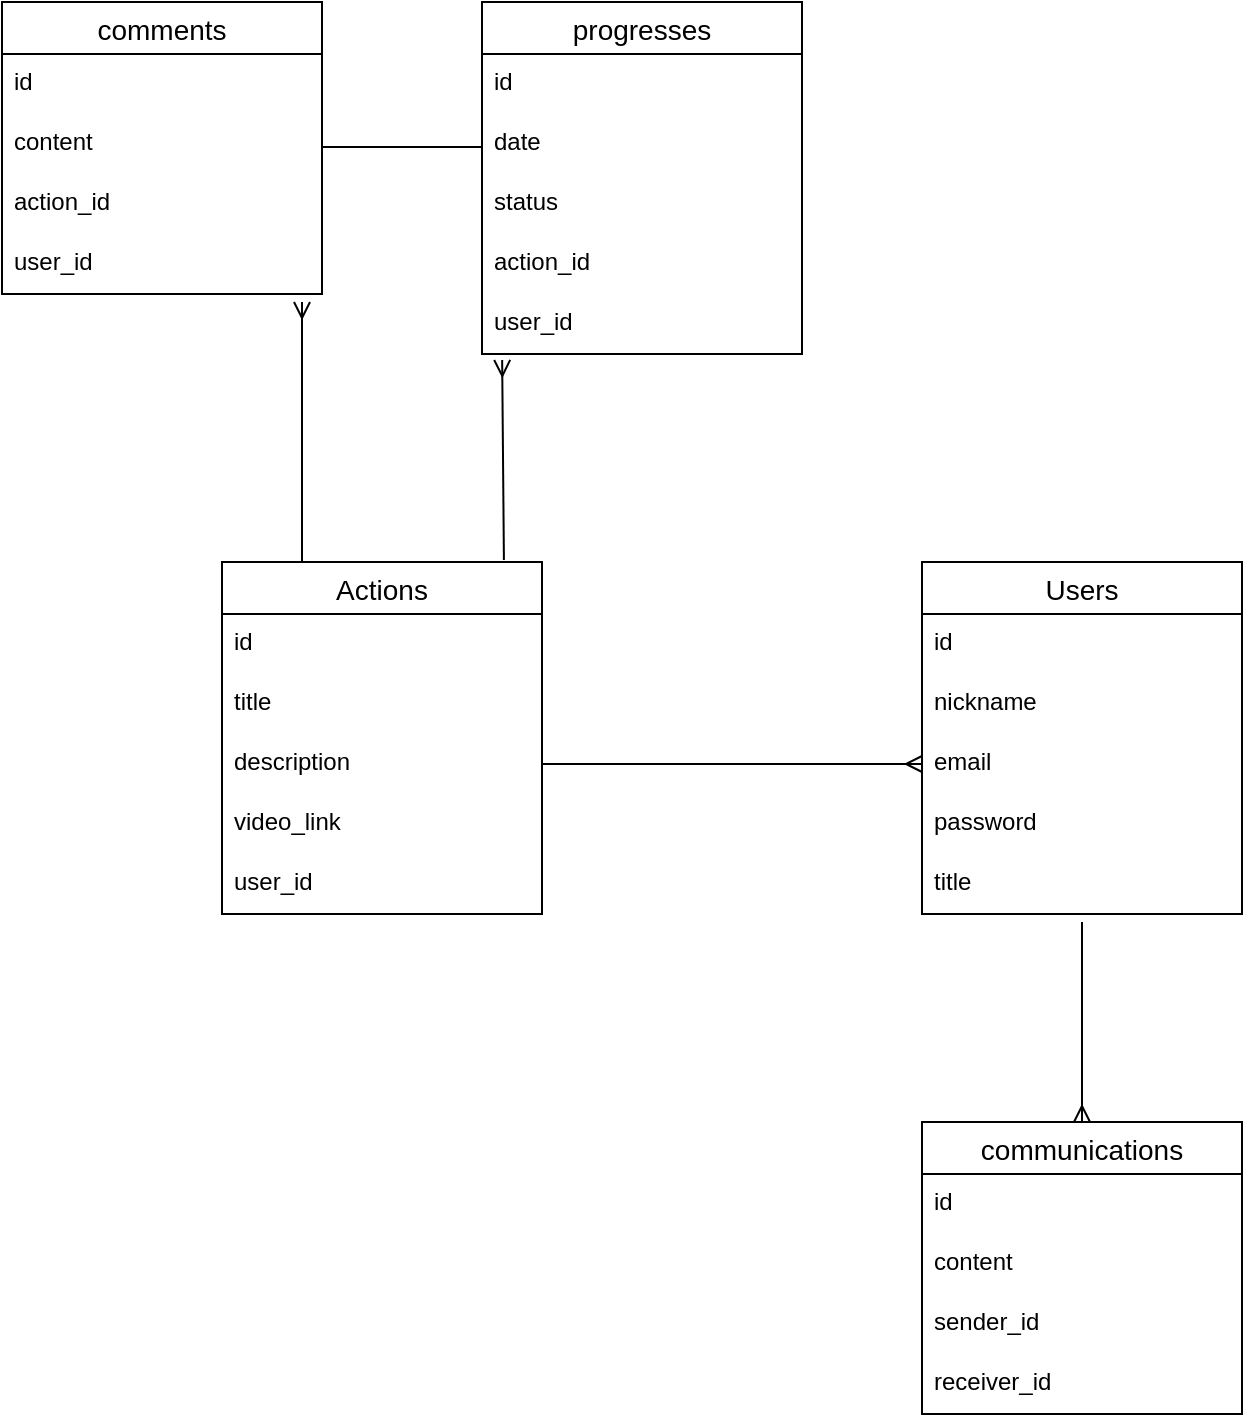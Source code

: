 <mxfile>
    <diagram id="G6LMLrTKaQKrzFg81EIN" name="ページ1">
        <mxGraphModel dx="1161" dy="862" grid="1" gridSize="10" guides="1" tooltips="1" connect="1" arrows="1" fold="1" page="1" pageScale="1" pageWidth="827" pageHeight="1169" math="0" shadow="0">
            <root>
                <mxCell id="0"/>
                <mxCell id="1" parent="0"/>
                <mxCell id="jieihYHEeUE-o7KoAqzf-14" value="Users" style="swimlane;fontStyle=0;childLayout=stackLayout;horizontal=1;startSize=26;horizontalStack=0;resizeParent=1;resizeParentMax=0;resizeLast=0;collapsible=1;marginBottom=0;align=center;fontSize=14;" vertex="1" parent="1">
                    <mxGeometry x="580" y="360" width="160" height="176" as="geometry"/>
                </mxCell>
                <mxCell id="jieihYHEeUE-o7KoAqzf-15" value="id" style="text;strokeColor=none;fillColor=none;spacingLeft=4;spacingRight=4;overflow=hidden;rotatable=0;points=[[0,0.5],[1,0.5]];portConstraint=eastwest;fontSize=12;" vertex="1" parent="jieihYHEeUE-o7KoAqzf-14">
                    <mxGeometry y="26" width="160" height="30" as="geometry"/>
                </mxCell>
                <mxCell id="jieihYHEeUE-o7KoAqzf-16" value="nickname" style="text;strokeColor=none;fillColor=none;spacingLeft=4;spacingRight=4;overflow=hidden;rotatable=0;points=[[0,0.5],[1,0.5]];portConstraint=eastwest;fontSize=12;" vertex="1" parent="jieihYHEeUE-o7KoAqzf-14">
                    <mxGeometry y="56" width="160" height="30" as="geometry"/>
                </mxCell>
                <mxCell id="jieihYHEeUE-o7KoAqzf-17" value="email" style="text;strokeColor=none;fillColor=none;spacingLeft=4;spacingRight=4;overflow=hidden;rotatable=0;points=[[0,0.5],[1,0.5]];portConstraint=eastwest;fontSize=12;" vertex="1" parent="jieihYHEeUE-o7KoAqzf-14">
                    <mxGeometry y="86" width="160" height="30" as="geometry"/>
                </mxCell>
                <mxCell id="jieihYHEeUE-o7KoAqzf-20" value="password" style="text;strokeColor=none;fillColor=none;spacingLeft=4;spacingRight=4;overflow=hidden;rotatable=0;points=[[0,0.5],[1,0.5]];portConstraint=eastwest;fontSize=12;" vertex="1" parent="jieihYHEeUE-o7KoAqzf-14">
                    <mxGeometry y="116" width="160" height="30" as="geometry"/>
                </mxCell>
                <mxCell id="jieihYHEeUE-o7KoAqzf-19" value="title" style="text;strokeColor=none;fillColor=none;spacingLeft=4;spacingRight=4;overflow=hidden;rotatable=0;points=[[0,0.5],[1,0.5]];portConstraint=eastwest;fontSize=12;" vertex="1" parent="jieihYHEeUE-o7KoAqzf-14">
                    <mxGeometry y="146" width="160" height="30" as="geometry"/>
                </mxCell>
                <mxCell id="jieihYHEeUE-o7KoAqzf-55" style="edgeStyle=none;html=1;exitX=0.25;exitY=0;exitDx=0;exitDy=0;endArrow=ERmany;endFill=0;" edge="1" parent="1" source="jieihYHEeUE-o7KoAqzf-21">
                    <mxGeometry relative="1" as="geometry">
                        <mxPoint x="270" y="230" as="targetPoint"/>
                    </mxGeometry>
                </mxCell>
                <mxCell id="jieihYHEeUE-o7KoAqzf-56" style="edgeStyle=none;html=1;entryX=0.063;entryY=1.1;entryDx=0;entryDy=0;entryPerimeter=0;endArrow=ERmany;endFill=0;exitX=0.881;exitY=-0.006;exitDx=0;exitDy=0;exitPerimeter=0;" edge="1" parent="1" source="jieihYHEeUE-o7KoAqzf-21" target="jieihYHEeUE-o7KoAqzf-33">
                    <mxGeometry relative="1" as="geometry">
                        <mxPoint x="370" y="350" as="sourcePoint"/>
                    </mxGeometry>
                </mxCell>
                <mxCell id="jieihYHEeUE-o7KoAqzf-21" value="Actions" style="swimlane;fontStyle=0;childLayout=stackLayout;horizontal=1;startSize=26;horizontalStack=0;resizeParent=1;resizeParentMax=0;resizeLast=0;collapsible=1;marginBottom=0;align=center;fontSize=14;" vertex="1" parent="1">
                    <mxGeometry x="230" y="360" width="160" height="176" as="geometry"/>
                </mxCell>
                <mxCell id="jieihYHEeUE-o7KoAqzf-25" value="id" style="text;strokeColor=none;fillColor=none;spacingLeft=4;spacingRight=4;overflow=hidden;rotatable=0;points=[[0,0.5],[1,0.5]];portConstraint=eastwest;fontSize=12;" vertex="1" parent="jieihYHEeUE-o7KoAqzf-21">
                    <mxGeometry y="26" width="160" height="30" as="geometry"/>
                </mxCell>
                <mxCell id="jieihYHEeUE-o7KoAqzf-26" value="title" style="text;strokeColor=none;fillColor=none;spacingLeft=4;spacingRight=4;overflow=hidden;rotatable=0;points=[[0,0.5],[1,0.5]];portConstraint=eastwest;fontSize=12;" vertex="1" parent="jieihYHEeUE-o7KoAqzf-21">
                    <mxGeometry y="56" width="160" height="30" as="geometry"/>
                </mxCell>
                <mxCell id="jieihYHEeUE-o7KoAqzf-23" value="description" style="text;strokeColor=none;fillColor=none;spacingLeft=4;spacingRight=4;overflow=hidden;rotatable=0;points=[[0,0.5],[1,0.5]];portConstraint=eastwest;fontSize=12;" vertex="1" parent="jieihYHEeUE-o7KoAqzf-21">
                    <mxGeometry y="86" width="160" height="30" as="geometry"/>
                </mxCell>
                <mxCell id="jieihYHEeUE-o7KoAqzf-27" value="video_link" style="text;strokeColor=none;fillColor=none;spacingLeft=4;spacingRight=4;overflow=hidden;rotatable=0;points=[[0,0.5],[1,0.5]];portConstraint=eastwest;fontSize=12;" vertex="1" parent="jieihYHEeUE-o7KoAqzf-21">
                    <mxGeometry y="116" width="160" height="30" as="geometry"/>
                </mxCell>
                <mxCell id="jieihYHEeUE-o7KoAqzf-24" value="user_id" style="text;strokeColor=none;fillColor=none;spacingLeft=4;spacingRight=4;overflow=hidden;rotatable=0;points=[[0,0.5],[1,0.5]];portConstraint=eastwest;fontSize=12;" vertex="1" parent="jieihYHEeUE-o7KoAqzf-21">
                    <mxGeometry y="146" width="160" height="30" as="geometry"/>
                </mxCell>
                <mxCell id="jieihYHEeUE-o7KoAqzf-28" value="progresses" style="swimlane;fontStyle=0;childLayout=stackLayout;horizontal=1;startSize=26;horizontalStack=0;resizeParent=1;resizeParentMax=0;resizeLast=0;collapsible=1;marginBottom=0;align=center;fontSize=14;" vertex="1" parent="1">
                    <mxGeometry x="360" y="80" width="160" height="176" as="geometry"/>
                </mxCell>
                <mxCell id="jieihYHEeUE-o7KoAqzf-29" value="id" style="text;strokeColor=none;fillColor=none;spacingLeft=4;spacingRight=4;overflow=hidden;rotatable=0;points=[[0,0.5],[1,0.5]];portConstraint=eastwest;fontSize=12;" vertex="1" parent="jieihYHEeUE-o7KoAqzf-28">
                    <mxGeometry y="26" width="160" height="30" as="geometry"/>
                </mxCell>
                <mxCell id="jieihYHEeUE-o7KoAqzf-30" value="date" style="text;strokeColor=none;fillColor=none;spacingLeft=4;spacingRight=4;overflow=hidden;rotatable=0;points=[[0,0.5],[1,0.5]];portConstraint=eastwest;fontSize=12;" vertex="1" parent="jieihYHEeUE-o7KoAqzf-28">
                    <mxGeometry y="56" width="160" height="30" as="geometry"/>
                </mxCell>
                <mxCell id="jieihYHEeUE-o7KoAqzf-31" value="status" style="text;strokeColor=none;fillColor=none;spacingLeft=4;spacingRight=4;overflow=hidden;rotatable=0;points=[[0,0.5],[1,0.5]];portConstraint=eastwest;fontSize=12;" vertex="1" parent="jieihYHEeUE-o7KoAqzf-28">
                    <mxGeometry y="86" width="160" height="30" as="geometry"/>
                </mxCell>
                <mxCell id="jieihYHEeUE-o7KoAqzf-32" value="action_id" style="text;strokeColor=none;fillColor=none;spacingLeft=4;spacingRight=4;overflow=hidden;rotatable=0;points=[[0,0.5],[1,0.5]];portConstraint=eastwest;fontSize=12;" vertex="1" parent="jieihYHEeUE-o7KoAqzf-28">
                    <mxGeometry y="116" width="160" height="30" as="geometry"/>
                </mxCell>
                <mxCell id="jieihYHEeUE-o7KoAqzf-33" value="user_id" style="text;strokeColor=none;fillColor=none;spacingLeft=4;spacingRight=4;overflow=hidden;rotatable=0;points=[[0,0.5],[1,0.5]];portConstraint=eastwest;fontSize=12;" vertex="1" parent="jieihYHEeUE-o7KoAqzf-28">
                    <mxGeometry y="146" width="160" height="30" as="geometry"/>
                </mxCell>
                <mxCell id="jieihYHEeUE-o7KoAqzf-34" value="comments" style="swimlane;fontStyle=0;childLayout=stackLayout;horizontal=1;startSize=26;horizontalStack=0;resizeParent=1;resizeParentMax=0;resizeLast=0;collapsible=1;marginBottom=0;align=center;fontSize=14;" vertex="1" parent="1">
                    <mxGeometry x="120" y="80" width="160" height="146" as="geometry"/>
                </mxCell>
                <mxCell id="jieihYHEeUE-o7KoAqzf-35" value="id" style="text;strokeColor=none;fillColor=none;spacingLeft=4;spacingRight=4;overflow=hidden;rotatable=0;points=[[0,0.5],[1,0.5]];portConstraint=eastwest;fontSize=12;" vertex="1" parent="jieihYHEeUE-o7KoAqzf-34">
                    <mxGeometry y="26" width="160" height="30" as="geometry"/>
                </mxCell>
                <mxCell id="jieihYHEeUE-o7KoAqzf-36" value="content" style="text;strokeColor=none;fillColor=none;spacingLeft=4;spacingRight=4;overflow=hidden;rotatable=0;points=[[0,0.5],[1,0.5]];portConstraint=eastwest;fontSize=12;" vertex="1" parent="jieihYHEeUE-o7KoAqzf-34">
                    <mxGeometry y="56" width="160" height="30" as="geometry"/>
                </mxCell>
                <mxCell id="jieihYHEeUE-o7KoAqzf-38" value="action_id" style="text;strokeColor=none;fillColor=none;spacingLeft=4;spacingRight=4;overflow=hidden;rotatable=0;points=[[0,0.5],[1,0.5]];portConstraint=eastwest;fontSize=12;" vertex="1" parent="jieihYHEeUE-o7KoAqzf-34">
                    <mxGeometry y="86" width="160" height="30" as="geometry"/>
                </mxCell>
                <mxCell id="jieihYHEeUE-o7KoAqzf-39" value="user_id" style="text;strokeColor=none;fillColor=none;spacingLeft=4;spacingRight=4;overflow=hidden;rotatable=0;points=[[0,0.5],[1,0.5]];portConstraint=eastwest;fontSize=12;" vertex="1" parent="jieihYHEeUE-o7KoAqzf-34">
                    <mxGeometry y="116" width="160" height="30" as="geometry"/>
                </mxCell>
                <mxCell id="jieihYHEeUE-o7KoAqzf-40" value="communications" style="swimlane;fontStyle=0;childLayout=stackLayout;horizontal=1;startSize=26;horizontalStack=0;resizeParent=1;resizeParentMax=0;resizeLast=0;collapsible=1;marginBottom=0;align=center;fontSize=14;" vertex="1" parent="1">
                    <mxGeometry x="580" y="640" width="160" height="146" as="geometry"/>
                </mxCell>
                <mxCell id="jieihYHEeUE-o7KoAqzf-41" value="id" style="text;strokeColor=none;fillColor=none;spacingLeft=4;spacingRight=4;overflow=hidden;rotatable=0;points=[[0,0.5],[1,0.5]];portConstraint=eastwest;fontSize=12;" vertex="1" parent="jieihYHEeUE-o7KoAqzf-40">
                    <mxGeometry y="26" width="160" height="30" as="geometry"/>
                </mxCell>
                <mxCell id="jieihYHEeUE-o7KoAqzf-42" value="content" style="text;strokeColor=none;fillColor=none;spacingLeft=4;spacingRight=4;overflow=hidden;rotatable=0;points=[[0,0.5],[1,0.5]];portConstraint=eastwest;fontSize=12;" vertex="1" parent="jieihYHEeUE-o7KoAqzf-40">
                    <mxGeometry y="56" width="160" height="30" as="geometry"/>
                </mxCell>
                <mxCell id="jieihYHEeUE-o7KoAqzf-44" value="sender_id" style="text;strokeColor=none;fillColor=none;spacingLeft=4;spacingRight=4;overflow=hidden;rotatable=0;points=[[0,0.5],[1,0.5]];portConstraint=eastwest;fontSize=12;" vertex="1" parent="jieihYHEeUE-o7KoAqzf-40">
                    <mxGeometry y="86" width="160" height="30" as="geometry"/>
                </mxCell>
                <mxCell id="jieihYHEeUE-o7KoAqzf-45" value="receiver_id" style="text;strokeColor=none;fillColor=none;spacingLeft=4;spacingRight=4;overflow=hidden;rotatable=0;points=[[0,0.5],[1,0.5]];portConstraint=eastwest;fontSize=12;" vertex="1" parent="jieihYHEeUE-o7KoAqzf-40">
                    <mxGeometry y="116" width="160" height="30" as="geometry"/>
                </mxCell>
                <mxCell id="jieihYHEeUE-o7KoAqzf-51" style="edgeStyle=none;html=1;exitX=1;exitY=0.5;exitDx=0;exitDy=0;entryX=0;entryY=0.5;entryDx=0;entryDy=0;endArrow=ERmany;endFill=0;" edge="1" parent="1" source="jieihYHEeUE-o7KoAqzf-23" target="jieihYHEeUE-o7KoAqzf-17">
                    <mxGeometry relative="1" as="geometry"/>
                </mxCell>
                <mxCell id="jieihYHEeUE-o7KoAqzf-54" style="edgeStyle=none;html=1;entryX=0.5;entryY=0;entryDx=0;entryDy=0;endArrow=ERmany;endFill=0;" edge="1" parent="1" target="jieihYHEeUE-o7KoAqzf-40">
                    <mxGeometry relative="1" as="geometry">
                        <mxPoint x="660" y="540" as="sourcePoint"/>
                    </mxGeometry>
                </mxCell>
                <mxCell id="jieihYHEeUE-o7KoAqzf-59" value="" style="endArrow=none;html=1;rounded=0;" edge="1" parent="1">
                    <mxGeometry relative="1" as="geometry">
                        <mxPoint x="280" y="152.5" as="sourcePoint"/>
                        <mxPoint x="360" y="152.5" as="targetPoint"/>
                    </mxGeometry>
                </mxCell>
            </root>
        </mxGraphModel>
    </diagram>
</mxfile>